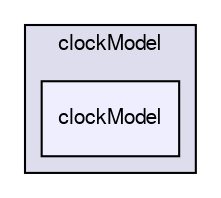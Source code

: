 digraph "/home/cgoniva/CFDEM/CFDEM-x.x-2.1.x/CFDEMcoupling-PUBLIC/src/lagrangian/cfdemParticle/subModels/clockModel/clockModel" {
  compound=true
  node [ fontsize="10", fontname="FreeSans"];
  edge [ labelfontsize="10", labelfontname="FreeSans"];
  subgraph clusterdir_5d1710a5bf2fe33bba0f68e046098a7e {
    graph [ bgcolor="#ddddee", pencolor="black", label="clockModel" fontname="FreeSans", fontsize="10", URL="dir_5d1710a5bf2fe33bba0f68e046098a7e.html"]
  dir_579b890be5863a76c3b20ca2ee85f653 [shape=box, label="clockModel", style="filled", fillcolor="#eeeeff", pencolor="black", URL="dir_579b890be5863a76c3b20ca2ee85f653.html"];
  }
}
